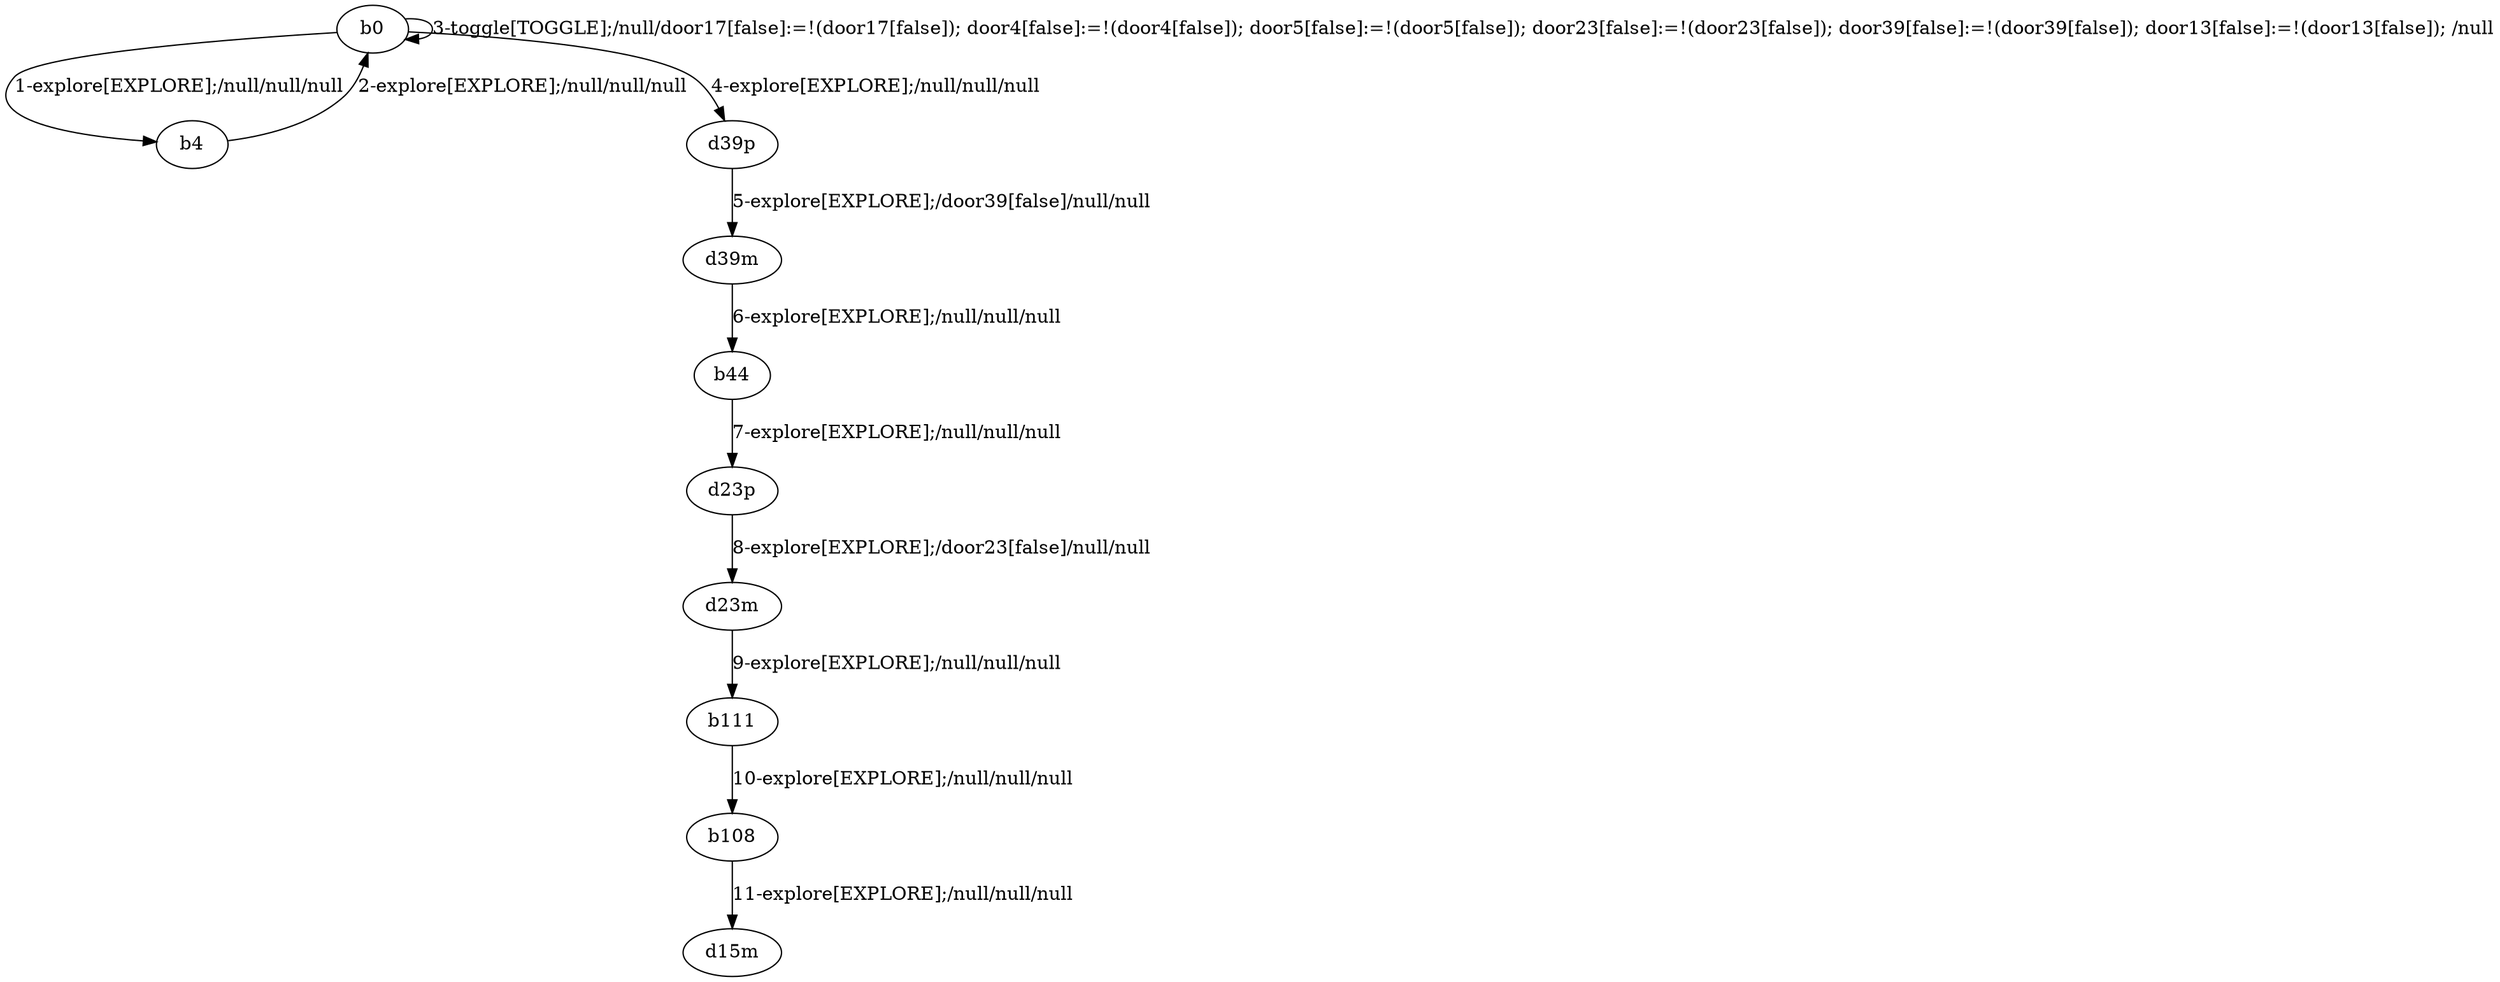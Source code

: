 # Total number of goals covered by this test: 4
# b108 --> d15m
# b111 --> b108
# d23m --> b111
# d23p --> d23m

digraph g {
"b0" -> "b4" [label = "1-explore[EXPLORE];/null/null/null"];
"b4" -> "b0" [label = "2-explore[EXPLORE];/null/null/null"];
"b0" -> "b0" [label = "3-toggle[TOGGLE];/null/door17[false]:=!(door17[false]); door4[false]:=!(door4[false]); door5[false]:=!(door5[false]); door23[false]:=!(door23[false]); door39[false]:=!(door39[false]); door13[false]:=!(door13[false]); /null"];
"b0" -> "d39p" [label = "4-explore[EXPLORE];/null/null/null"];
"d39p" -> "d39m" [label = "5-explore[EXPLORE];/door39[false]/null/null"];
"d39m" -> "b44" [label = "6-explore[EXPLORE];/null/null/null"];
"b44" -> "d23p" [label = "7-explore[EXPLORE];/null/null/null"];
"d23p" -> "d23m" [label = "8-explore[EXPLORE];/door23[false]/null/null"];
"d23m" -> "b111" [label = "9-explore[EXPLORE];/null/null/null"];
"b111" -> "b108" [label = "10-explore[EXPLORE];/null/null/null"];
"b108" -> "d15m" [label = "11-explore[EXPLORE];/null/null/null"];
}